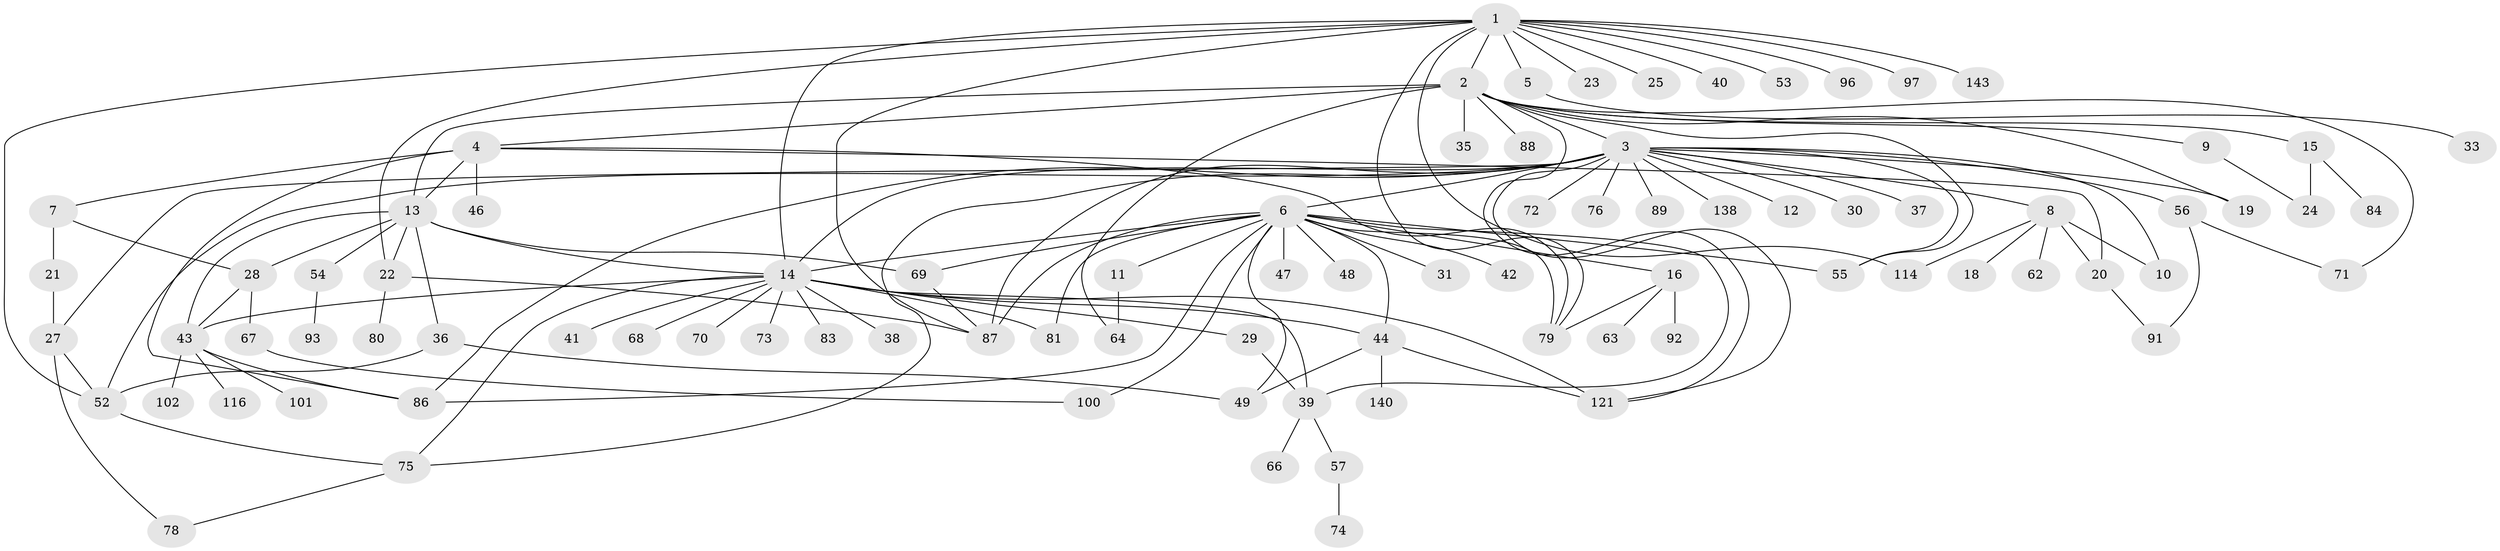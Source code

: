 // original degree distribution, {17: 0.006802721088435374, 14: 0.006802721088435374, 21: 0.013605442176870748, 7: 0.013605442176870748, 2: 0.2585034013605442, 3: 0.14285714285714285, 6: 0.02040816326530612, 1: 0.42857142857142855, 9: 0.013605442176870748, 4: 0.061224489795918366, 29: 0.006802721088435374, 5: 0.027210884353741496}
// Generated by graph-tools (version 1.1) at 2025/18/03/04/25 18:18:24]
// undirected, 88 vertices, 133 edges
graph export_dot {
graph [start="1"]
  node [color=gray90,style=filled];
  1 [super="+34"];
  2 [super="+61+82+98+107+124+110+127"];
  3;
  4;
  5;
  6;
  7;
  8;
  9;
  10;
  11;
  12;
  13 [super="+95"];
  14 [super="+128+17"];
  15 [super="+65"];
  16 [super="+50+132"];
  18;
  19;
  20 [super="+26"];
  21 [super="+113"];
  22 [super="+144"];
  23;
  24;
  25 [super="+108"];
  27;
  28 [super="+77"];
  29;
  30;
  31;
  33;
  35;
  36 [super="+60"];
  37;
  38 [super="+99"];
  39;
  40 [super="+58"];
  41;
  42;
  43;
  44;
  46;
  47;
  48;
  49;
  52 [super="+90"];
  53;
  54;
  55 [super="+106"];
  56;
  57;
  62 [super="+85"];
  63;
  64;
  66;
  67;
  68;
  69;
  70;
  71;
  72;
  73;
  74;
  75;
  76;
  78 [super="+105+103+134"];
  79;
  80 [super="+141"];
  81;
  83;
  84;
  86 [super="+122"];
  87 [super="+111+130"];
  88;
  89;
  91 [super="+117"];
  92;
  93;
  96 [super="+142"];
  97;
  100;
  101;
  102;
  114 [super="+115"];
  116;
  121 [super="+139"];
  138;
  140;
  143;
  1 -- 2 [weight=2];
  1 -- 5;
  1 -- 14;
  1 -- 23;
  1 -- 25;
  1 -- 40;
  1 -- 53;
  1 -- 79;
  1 -- 96;
  1 -- 97;
  1 -- 114;
  1 -- 143;
  1 -- 87;
  1 -- 52;
  1 -- 22;
  2 -- 3;
  2 -- 4;
  2 -- 9;
  2 -- 15;
  2 -- 19;
  2 -- 35;
  2 -- 88;
  2 -- 71;
  2 -- 121;
  2 -- 13;
  2 -- 55;
  2 -- 64;
  3 -- 6;
  3 -- 8;
  3 -- 10;
  3 -- 12;
  3 -- 19;
  3 -- 27;
  3 -- 30;
  3 -- 37;
  3 -- 55;
  3 -- 56;
  3 -- 72;
  3 -- 75;
  3 -- 76;
  3 -- 86;
  3 -- 89;
  3 -- 138;
  3 -- 121;
  3 -- 87;
  3 -- 52;
  3 -- 14;
  4 -- 7;
  4 -- 13;
  4 -- 46;
  4 -- 79;
  4 -- 86;
  4 -- 20;
  5 -- 33;
  6 -- 11;
  6 -- 16 [weight=2];
  6 -- 31;
  6 -- 39;
  6 -- 42;
  6 -- 44;
  6 -- 47;
  6 -- 48;
  6 -- 49;
  6 -- 55;
  6 -- 69;
  6 -- 79;
  6 -- 81;
  6 -- 86;
  6 -- 87;
  6 -- 100;
  6 -- 14 [weight=3];
  7 -- 21;
  7 -- 28;
  8 -- 10;
  8 -- 18;
  8 -- 20;
  8 -- 62;
  8 -- 114;
  9 -- 24;
  11 -- 64;
  13 -- 22;
  13 -- 28;
  13 -- 36;
  13 -- 54;
  13 -- 69;
  13 -- 14;
  13 -- 43;
  14 -- 68;
  14 -- 70;
  14 -- 73;
  14 -- 75;
  14 -- 81;
  14 -- 83;
  14 -- 29;
  14 -- 38;
  14 -- 39;
  14 -- 41;
  14 -- 43;
  14 -- 44 [weight=2];
  14 -- 121;
  15 -- 24;
  15 -- 84;
  16 -- 92;
  16 -- 63;
  16 -- 79;
  20 -- 91;
  21 -- 27;
  22 -- 80;
  22 -- 87;
  27 -- 52;
  27 -- 78;
  28 -- 43;
  28 -- 67;
  29 -- 39;
  36 -- 49;
  36 -- 52;
  39 -- 57;
  39 -- 66;
  43 -- 86;
  43 -- 101;
  43 -- 102;
  43 -- 116;
  44 -- 49;
  44 -- 121;
  44 -- 140;
  52 -- 75;
  54 -- 93;
  56 -- 71;
  56 -- 91;
  57 -- 74;
  67 -- 100;
  69 -- 87;
  75 -- 78;
}
